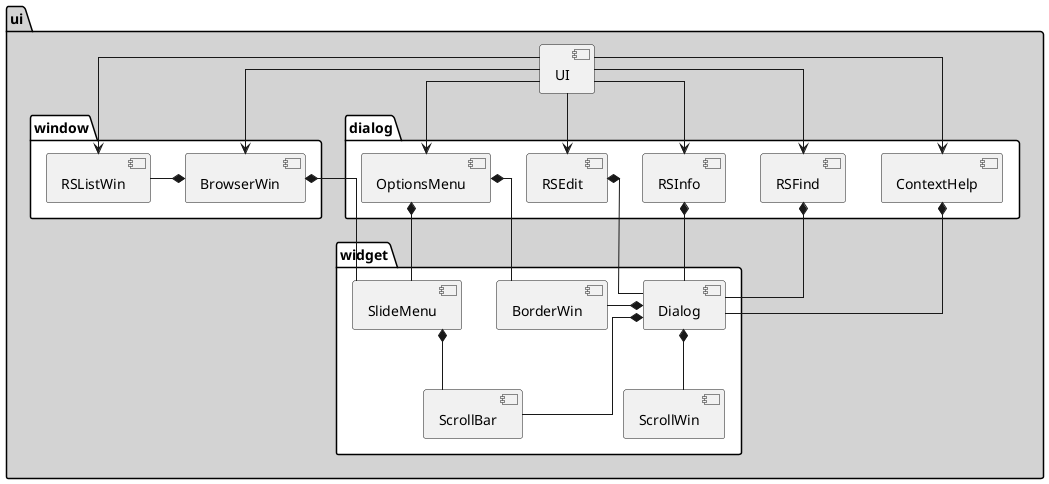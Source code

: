 @startuml
'https://plantuml.com/component-diagram

skinparam linetype ortho
'skinparam linetype polyline

package ui #lightgrey {
    component UI

    package widget #white {
        component BorderWin
        component ScrollBar
        component SlideMenu
        component Dialog
        component ScrollWin

        Dialog    *-- ScrollWin
        Dialog    *-- ScrollBar
        Dialog    *-left- BorderWin
        SlideMenu *-- ScrollBar
    }

    package window #white {
        component RSListWin
        component BrowserWin

        BrowserWin *-left- RSListWin
    }

    package dialog #white {
        component ContextHelp
        component RSFind
        component RSInfo
        component RSEdit
        component OptionsMenu

        ContextHelp *-- Dialog
    }

    BrowserWin  *-- SlideMenu
    OptionsMenu *-- SlideMenu
    RSFind      *-- Dialog
    RSInfo      *-- Dialog
    RSEdit      *-- Dialog
    OptionsMenu *-- BorderWin

    UI      --> OptionsMenu
    UI      --> ContextHelp
    UI      --> RSFind
    UI      --> RSInfo
    UI      --> RSEdit
    UI      --> RSListWin
    UI      --> BrowserWin
}

@enduml